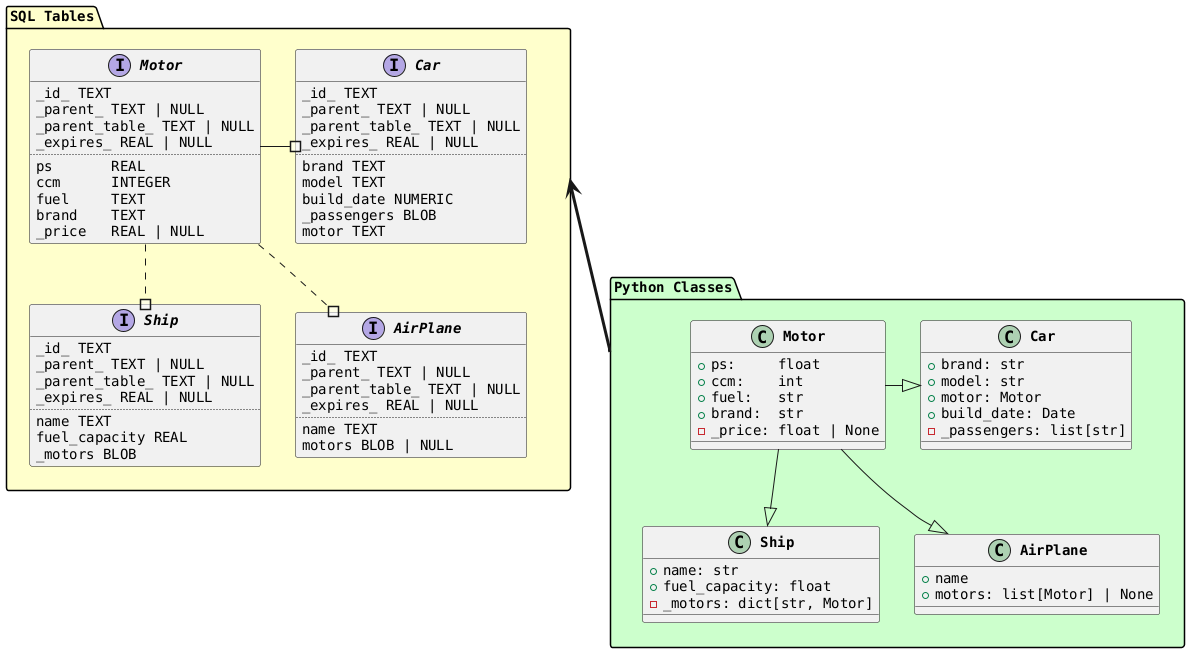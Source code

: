 @startuml conversion_example

skinparam {
    DefaultFontName monospaced
    BackgroundColor #ffffff80
    ClassStereotypeFontStyle bold
    ClassFontStyle bold
    TitleFontSize 16
}

package "Python Classes" as Python #cfc {
    class Car {
        + brand: str
        + model: str
        + motor: Motor
        + build_date: Date
        - _passengers: list[str]
    }

    class Ship {
        + name: str
        + fuel_capacity: float
        - _motors: dict[str, Motor]
    }

    class AirPlane {
        + name
        + motors: list[Motor] | None
    }

    class Motor {
        + ps:     float
        + ccm:    int
        + fuel:   str
        + brand:  str
        - _price: float | None
    }

    Motor -right-|> Car
    Motor --|> Ship
    Motor --|> AirPlane
}

package "SQL Tables" as SQL #ffc {
    interface "Car" as TCar {
        _id_ TEXT
        _parent_ TEXT | NULL
        _parent_table_ TEXT | NULL
        _expires_ REAL | NULL
        ..
        brand TEXT
        model TEXT
        build_date NUMERIC
        _passengers BLOB
        motor TEXT
    }

    interface "Ship" as TShip {
        _id_ TEXT
        _parent_ TEXT | NULL
        _parent_table_ TEXT | NULL
        _expires_ REAL | NULL
        ..
        name TEXT
        fuel_capacity REAL
        _motors BLOB
    }

    interface "AirPlane" as TAirPlane {
        _id_ TEXT
        _parent_ TEXT | NULL
        _parent_table_ TEXT | NULL
        _expires_ REAL | NULL
        ..
        name TEXT
        motors BLOB | NULL
    }

    interface "Motor" as TMotor {
        _id_ TEXT
        _parent_ TEXT | NULL
        _parent_table_ TEXT | NULL
        _expires_ REAL | NULL
        ..
        ps       REAL
        ccm      INTEGER
        fuel     TEXT
        brand    TEXT
        _price   REAL | NULL
    }

    TMotor -right-# TCar
    TMotor ..# TShip
    TMotor ..# TAirPlane
}

Python -[thickness=3]up-> SQL

@enduml
